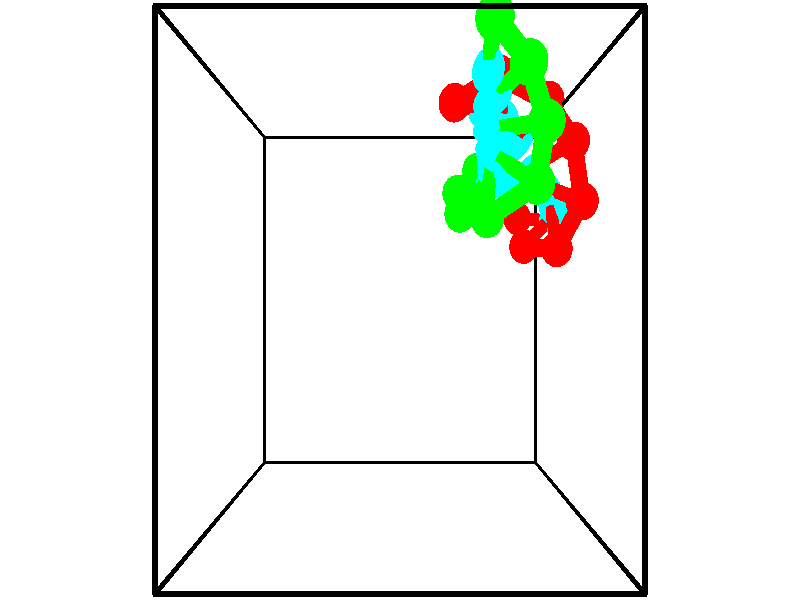 // switches for output
#declare DRAW_BASES = 1; // possible values are 0, 1; only relevant for DNA ribbons
#declare DRAW_BASES_TYPE = 3; // possible values are 1, 2, 3; only relevant for DNA ribbons
#declare DRAW_FOG = 0; // set to 1 to enable fog

#include "colors.inc"

#include "transforms.inc"
background { rgb <1, 1, 1>}

#default {
   normal{
       ripples 0.25
       frequency 0.20
       turbulence 0.2
       lambda 5
   }
	finish {
		phong 0.1
		phong_size 40.
	}
}

// original window dimensions: 1024x640


// camera settings

camera {
	sky <-0, 1, 0>
	up <-0, 1, 0>
	right 1.6 * <1, 0, 0>
	location <2.5, 2.5, 11.1562>
	look_at <2.5, 2.5, 2.5>
	direction <0, 0, -8.6562>
	angle 67.0682
}


# declare cpy_camera_pos = <2.5, 2.5, 11.1562>;
# if (DRAW_FOG = 1)
fog {
	fog_type 2
	up vnormalize(cpy_camera_pos)
	color rgbt<1,1,1,0.3>
	distance 1e-5
	fog_alt 3e-3
	fog_offset 4
}
# end


// LIGHTS

# declare lum = 6;
global_settings {
	ambient_light rgb lum * <0.05, 0.05, 0.05>
	max_trace_level 15
}# declare cpy_direct_light_amount = 0.25;
light_source
{	1000 * <-1, -1, 1>,
	rgb lum * cpy_direct_light_amount
	parallel
}

light_source
{	1000 * <1, 1, -1>,
	rgb lum * cpy_direct_light_amount
	parallel
}

// strand 0

// nucleotide -1

// particle -1
sphere {
	<4.671185, 3.753771, -0.014561> 0.250000
	pigment { color rgbt <1,0,0,0> }
	no_shadow
}
cylinder {
	<5.044209, 3.716375, 0.124920>,  <5.268023, 3.693938, 0.208609>, 0.100000
	pigment { color rgbt <1,0,0,0> }
	no_shadow
}
cylinder {
	<5.044209, 3.716375, 0.124920>,  <4.671185, 3.753771, -0.014561>, 0.100000
	pigment { color rgbt <1,0,0,0> }
	no_shadow
}

// particle -1
sphere {
	<5.044209, 3.716375, 0.124920> 0.100000
	pigment { color rgbt <1,0,0,0> }
	no_shadow
}
sphere {
	0, 1
	scale<0.080000,0.200000,0.300000>
	matrix <-0.320097, 0.232544, 0.918401,
		-0.166949, -0.968082, 0.186936,
		0.932559, -0.093489, 0.348704,
		5.323976, 3.688329, 0.229531>
	pigment { color rgbt <0,1,1,0> }
	no_shadow
}
cylinder {
	<4.673717, 3.279415, 0.557464>,  <4.671185, 3.753771, -0.014561>, 0.130000
	pigment { color rgbt <1,0,0,0> }
	no_shadow
}

// nucleotide -1

// particle -1
sphere {
	<4.673717, 3.279415, 0.557464> 0.250000
	pigment { color rgbt <1,0,0,0> }
	no_shadow
}
cylinder {
	<4.969419, 3.547308, 0.585629>,  <5.146842, 3.708044, 0.602527>, 0.100000
	pigment { color rgbt <1,0,0,0> }
	no_shadow
}
cylinder {
	<4.969419, 3.547308, 0.585629>,  <4.673717, 3.279415, 0.557464>, 0.100000
	pigment { color rgbt <1,0,0,0> }
	no_shadow
}

// particle -1
sphere {
	<4.969419, 3.547308, 0.585629> 0.100000
	pigment { color rgbt <1,0,0,0> }
	no_shadow
}
sphere {
	0, 1
	scale<0.080000,0.200000,0.300000>
	matrix <-0.333899, 0.273732, 0.901988,
		0.584816, -0.690312, 0.425981,
		0.739258, 0.669731, 0.070412,
		5.191197, 3.748227, 0.606752>
	pigment { color rgbt <0,1,1,0> }
	no_shadow
}
cylinder {
	<5.087948, 3.201345, 1.198716>,  <4.673717, 3.279415, 0.557464>, 0.130000
	pigment { color rgbt <1,0,0,0> }
	no_shadow
}

// nucleotide -1

// particle -1
sphere {
	<5.087948, 3.201345, 1.198716> 0.250000
	pigment { color rgbt <1,0,0,0> }
	no_shadow
}
cylinder {
	<5.064630, 3.568933, 1.042717>,  <5.050639, 3.789485, 0.949118>, 0.100000
	pigment { color rgbt <1,0,0,0> }
	no_shadow
}
cylinder {
	<5.064630, 3.568933, 1.042717>,  <5.087948, 3.201345, 1.198716>, 0.100000
	pigment { color rgbt <1,0,0,0> }
	no_shadow
}

// particle -1
sphere {
	<5.064630, 3.568933, 1.042717> 0.100000
	pigment { color rgbt <1,0,0,0> }
	no_shadow
}
sphere {
	0, 1
	scale<0.080000,0.200000,0.300000>
	matrix <-0.463112, 0.321187, 0.826054,
		0.884380, 0.228768, 0.406862,
		-0.058296, 0.918969, -0.389997,
		5.047141, 3.844623, 0.925718>
	pigment { color rgbt <0,1,1,0> }
	no_shadow
}
cylinder {
	<5.383476, 3.800604, 1.603691>,  <5.087948, 3.201345, 1.198716>, 0.130000
	pigment { color rgbt <1,0,0,0> }
	no_shadow
}

// nucleotide -1

// particle -1
sphere {
	<5.383476, 3.800604, 1.603691> 0.250000
	pigment { color rgbt <1,0,0,0> }
	no_shadow
}
cylinder {
	<5.087216, 3.952833, 1.382204>,  <4.909461, 4.044171, 1.249312>, 0.100000
	pigment { color rgbt <1,0,0,0> }
	no_shadow
}
cylinder {
	<5.087216, 3.952833, 1.382204>,  <5.383476, 3.800604, 1.603691>, 0.100000
	pigment { color rgbt <1,0,0,0> }
	no_shadow
}

// particle -1
sphere {
	<5.087216, 3.952833, 1.382204> 0.100000
	pigment { color rgbt <1,0,0,0> }
	no_shadow
}
sphere {
	0, 1
	scale<0.080000,0.200000,0.300000>
	matrix <-0.390138, 0.427358, 0.815572,
		0.547020, 0.820078, -0.168047,
		-0.740649, 0.380573, -0.553717,
		4.865022, 4.067005, 1.216089>
	pigment { color rgbt <0,1,1,0> }
	no_shadow
}
cylinder {
	<5.238106, 4.588212, 1.632113>,  <5.383476, 3.800604, 1.603691>, 0.130000
	pigment { color rgbt <1,0,0,0> }
	no_shadow
}

// nucleotide -1

// particle -1
sphere {
	<5.238106, 4.588212, 1.632113> 0.250000
	pigment { color rgbt <1,0,0,0> }
	no_shadow
}
cylinder {
	<4.891870, 4.414514, 1.532364>,  <4.684129, 4.310295, 1.472514>, 0.100000
	pigment { color rgbt <1,0,0,0> }
	no_shadow
}
cylinder {
	<4.891870, 4.414514, 1.532364>,  <5.238106, 4.588212, 1.632113>, 0.100000
	pigment { color rgbt <1,0,0,0> }
	no_shadow
}

// particle -1
sphere {
	<4.891870, 4.414514, 1.532364> 0.100000
	pigment { color rgbt <1,0,0,0> }
	no_shadow
}
sphere {
	0, 1
	scale<0.080000,0.200000,0.300000>
	matrix <-0.445872, 0.441673, 0.778539,
		-0.227935, 0.785083, -0.575925,
		-0.865589, -0.434245, -0.249373,
		4.632194, 4.284240, 1.457552>
	pigment { color rgbt <0,1,1,0> }
	no_shadow
}
cylinder {
	<4.791580, 5.073774, 1.801232>,  <5.238106, 4.588212, 1.632113>, 0.130000
	pigment { color rgbt <1,0,0,0> }
	no_shadow
}

// nucleotide -1

// particle -1
sphere {
	<4.791580, 5.073774, 1.801232> 0.250000
	pigment { color rgbt <1,0,0,0> }
	no_shadow
}
cylinder {
	<4.539283, 4.765141, 1.768185>,  <4.387904, 4.579962, 1.748356>, 0.100000
	pigment { color rgbt <1,0,0,0> }
	no_shadow
}
cylinder {
	<4.539283, 4.765141, 1.768185>,  <4.791580, 5.073774, 1.801232>, 0.100000
	pigment { color rgbt <1,0,0,0> }
	no_shadow
}

// particle -1
sphere {
	<4.539283, 4.765141, 1.768185> 0.100000
	pigment { color rgbt <1,0,0,0> }
	no_shadow
}
sphere {
	0, 1
	scale<0.080000,0.200000,0.300000>
	matrix <-0.541123, 0.361026, 0.759504,
		-0.556191, 0.523759, -0.645235,
		-0.630743, -0.771581, -0.082619,
		4.350060, 4.533667, 1.743399>
	pigment { color rgbt <0,1,1,0> }
	no_shadow
}
cylinder {
	<4.038825, 5.401336, 1.809136>,  <4.791580, 5.073774, 1.801232>, 0.130000
	pigment { color rgbt <1,0,0,0> }
	no_shadow
}

// nucleotide -1

// particle -1
sphere {
	<4.038825, 5.401336, 1.809136> 0.250000
	pigment { color rgbt <1,0,0,0> }
	no_shadow
}
cylinder {
	<4.076259, 5.025336, 1.940371>,  <4.098719, 4.799736, 2.019111>, 0.100000
	pigment { color rgbt <1,0,0,0> }
	no_shadow
}
cylinder {
	<4.076259, 5.025336, 1.940371>,  <4.038825, 5.401336, 1.809136>, 0.100000
	pigment { color rgbt <1,0,0,0> }
	no_shadow
}

// particle -1
sphere {
	<4.076259, 5.025336, 1.940371> 0.100000
	pigment { color rgbt <1,0,0,0> }
	no_shadow
}
sphere {
	0, 1
	scale<0.080000,0.200000,0.300000>
	matrix <-0.547962, 0.226502, 0.805254,
		-0.831252, -0.255139, -0.493887,
		0.093585, -0.940000, 0.328087,
		4.104334, 4.743336, 2.038797>
	pigment { color rgbt <0,1,1,0> }
	no_shadow
}
cylinder {
	<3.354782, 5.073800, 1.702946>,  <4.038825, 5.401336, 1.809136>, 0.130000
	pigment { color rgbt <1,0,0,0> }
	no_shadow
}

// nucleotide -1

// particle -1
sphere {
	<3.354782, 5.073800, 1.702946> 0.250000
	pigment { color rgbt <1,0,0,0> }
	no_shadow
}
cylinder {
	<3.565919, 4.929878, 2.010693>,  <3.692601, 4.843525, 2.195340>, 0.100000
	pigment { color rgbt <1,0,0,0> }
	no_shadow
}
cylinder {
	<3.565919, 4.929878, 2.010693>,  <3.354782, 5.073800, 1.702946>, 0.100000
	pigment { color rgbt <1,0,0,0> }
	no_shadow
}

// particle -1
sphere {
	<3.565919, 4.929878, 2.010693> 0.100000
	pigment { color rgbt <1,0,0,0> }
	no_shadow
}
sphere {
	0, 1
	scale<0.080000,0.200000,0.300000>
	matrix <-0.733670, 0.263222, 0.626452,
		-0.427914, -0.895129, -0.125037,
		0.527843, -0.359804, 0.769366,
		3.724272, 4.821937, 2.241502>
	pigment { color rgbt <0,1,1,0> }
	no_shadow
}
// strand 1

// nucleotide -1

// particle -1
sphere {
	<3.718444, 5.523445, 3.412428> 0.250000
	pigment { color rgbt <0,1,0,0> }
	no_shadow
}
cylinder {
	<3.649094, 5.156869, 3.556693>,  <3.607484, 4.936923, 3.643252>, 0.100000
	pigment { color rgbt <0,1,0,0> }
	no_shadow
}
cylinder {
	<3.649094, 5.156869, 3.556693>,  <3.718444, 5.523445, 3.412428>, 0.100000
	pigment { color rgbt <0,1,0,0> }
	no_shadow
}

// particle -1
sphere {
	<3.649094, 5.156869, 3.556693> 0.100000
	pigment { color rgbt <0,1,0,0> }
	no_shadow
}
sphere {
	0, 1
	scale<0.080000,0.200000,0.300000>
	matrix <0.202727, -0.391575, -0.897536,
		0.963765, -0.082494, 0.253677,
		-0.173375, -0.916441, 0.360662,
		3.597081, 4.881937, 3.664892>
	pigment { color rgbt <0,1,1,0> }
	no_shadow
}
cylinder {
	<4.218275, 5.140724, 3.118566>,  <3.718444, 5.523445, 3.412428>, 0.130000
	pigment { color rgbt <0,1,0,0> }
	no_shadow
}

// nucleotide -1

// particle -1
sphere {
	<4.218275, 5.140724, 3.118566> 0.250000
	pigment { color rgbt <0,1,0,0> }
	no_shadow
}
cylinder {
	<3.927418, 4.881582, 3.209380>,  <3.752903, 4.726097, 3.263869>, 0.100000
	pigment { color rgbt <0,1,0,0> }
	no_shadow
}
cylinder {
	<3.927418, 4.881582, 3.209380>,  <4.218275, 5.140724, 3.118566>, 0.100000
	pigment { color rgbt <0,1,0,0> }
	no_shadow
}

// particle -1
sphere {
	<3.927418, 4.881582, 3.209380> 0.100000
	pigment { color rgbt <0,1,0,0> }
	no_shadow
}
sphere {
	0, 1
	scale<0.080000,0.200000,0.300000>
	matrix <0.072592, -0.401434, -0.913007,
		0.682636, -0.647406, 0.338929,
		-0.727144, -0.647855, 0.227036,
		3.709275, 4.687226, 3.277491>
	pigment { color rgbt <0,1,1,0> }
	no_shadow
}
cylinder {
	<4.495674, 4.524711, 2.939340>,  <4.218275, 5.140724, 3.118566>, 0.130000
	pigment { color rgbt <0,1,0,0> }
	no_shadow
}

// nucleotide -1

// particle -1
sphere {
	<4.495674, 4.524711, 2.939340> 0.250000
	pigment { color rgbt <0,1,0,0> }
	no_shadow
}
cylinder {
	<4.099541, 4.482822, 2.902957>,  <3.861861, 4.457689, 2.881127>, 0.100000
	pigment { color rgbt <0,1,0,0> }
	no_shadow
}
cylinder {
	<4.099541, 4.482822, 2.902957>,  <4.495674, 4.524711, 2.939340>, 0.100000
	pigment { color rgbt <0,1,0,0> }
	no_shadow
}

// particle -1
sphere {
	<4.099541, 4.482822, 2.902957> 0.100000
	pigment { color rgbt <0,1,0,0> }
	no_shadow
}
sphere {
	0, 1
	scale<0.080000,0.200000,0.300000>
	matrix <0.116721, -0.274874, -0.954369,
		0.074942, -0.955760, 0.284441,
		-0.990333, -0.104722, -0.090958,
		3.802441, 4.451406, 2.875669>
	pigment { color rgbt <0,1,1,0> }
	no_shadow
}
cylinder {
	<4.433118, 3.871292, 2.645483>,  <4.495674, 4.524711, 2.939340>, 0.130000
	pigment { color rgbt <0,1,0,0> }
	no_shadow
}

// nucleotide -1

// particle -1
sphere {
	<4.433118, 3.871292, 2.645483> 0.250000
	pigment { color rgbt <0,1,0,0> }
	no_shadow
}
cylinder {
	<4.105125, 4.081203, 2.554061>,  <3.908330, 4.207150, 2.499207>, 0.100000
	pigment { color rgbt <0,1,0,0> }
	no_shadow
}
cylinder {
	<4.105125, 4.081203, 2.554061>,  <4.433118, 3.871292, 2.645483>, 0.100000
	pigment { color rgbt <0,1,0,0> }
	no_shadow
}

// particle -1
sphere {
	<4.105125, 4.081203, 2.554061> 0.100000
	pigment { color rgbt <0,1,0,0> }
	no_shadow
}
sphere {
	0, 1
	scale<0.080000,0.200000,0.300000>
	matrix <0.218168, -0.082618, -0.972408,
		-0.529182, -0.847220, -0.046745,
		-0.819981, 0.524779, -0.228556,
		3.859131, 4.238637, 2.485494>
	pigment { color rgbt <0,1,1,0> }
	no_shadow
}
cylinder {
	<3.794815, 3.516086, 2.198744>,  <4.433118, 3.871292, 2.645483>, 0.130000
	pigment { color rgbt <0,1,0,0> }
	no_shadow
}

// nucleotide -1

// particle -1
sphere {
	<3.794815, 3.516086, 2.198744> 0.250000
	pigment { color rgbt <0,1,0,0> }
	no_shadow
}
cylinder {
	<3.827389, 3.909559, 2.134574>,  <3.846933, 4.145643, 2.096072>, 0.100000
	pigment { color rgbt <0,1,0,0> }
	no_shadow
}
cylinder {
	<3.827389, 3.909559, 2.134574>,  <3.794815, 3.516086, 2.198744>, 0.100000
	pigment { color rgbt <0,1,0,0> }
	no_shadow
}

// particle -1
sphere {
	<3.827389, 3.909559, 2.134574> 0.100000
	pigment { color rgbt <0,1,0,0> }
	no_shadow
}
sphere {
	0, 1
	scale<0.080000,0.200000,0.300000>
	matrix <0.287981, -0.177318, -0.941077,
		-0.954167, 0.030436, -0.297722,
		0.081434, 0.983683, -0.160426,
		3.851819, 4.204664, 2.086446>
	pigment { color rgbt <0,1,1,0> }
	no_shadow
}
cylinder {
	<3.457884, 3.645097, 1.537852>,  <3.794815, 3.516086, 2.198744>, 0.130000
	pigment { color rgbt <0,1,0,0> }
	no_shadow
}

// nucleotide -1

// particle -1
sphere {
	<3.457884, 3.645097, 1.537852> 0.250000
	pigment { color rgbt <0,1,0,0> }
	no_shadow
}
cylinder {
	<3.735085, 3.926805, 1.599498>,  <3.901405, 4.095831, 1.636485>, 0.100000
	pigment { color rgbt <0,1,0,0> }
	no_shadow
}
cylinder {
	<3.735085, 3.926805, 1.599498>,  <3.457884, 3.645097, 1.537852>, 0.100000
	pigment { color rgbt <0,1,0,0> }
	no_shadow
}

// particle -1
sphere {
	<3.735085, 3.926805, 1.599498> 0.100000
	pigment { color rgbt <0,1,0,0> }
	no_shadow
}
sphere {
	0, 1
	scale<0.080000,0.200000,0.300000>
	matrix <0.434357, -0.237258, -0.868932,
		-0.575399, 0.669111, -0.470325,
		0.693000, 0.704272, 0.154115,
		3.942985, 4.138087, 1.645732>
	pigment { color rgbt <0,1,1,0> }
	no_shadow
}
cylinder {
	<3.468231, 4.012199, 0.930360>,  <3.457884, 3.645097, 1.537852>, 0.130000
	pigment { color rgbt <0,1,0,0> }
	no_shadow
}

// nucleotide -1

// particle -1
sphere {
	<3.468231, 4.012199, 0.930360> 0.250000
	pigment { color rgbt <0,1,0,0> }
	no_shadow
}
cylinder {
	<3.822277, 4.050020, 1.112627>,  <4.034705, 4.072713, 1.221986>, 0.100000
	pigment { color rgbt <0,1,0,0> }
	no_shadow
}
cylinder {
	<3.822277, 4.050020, 1.112627>,  <3.468231, 4.012199, 0.930360>, 0.100000
	pigment { color rgbt <0,1,0,0> }
	no_shadow
}

// particle -1
sphere {
	<3.822277, 4.050020, 1.112627> 0.100000
	pigment { color rgbt <0,1,0,0> }
	no_shadow
}
sphere {
	0, 1
	scale<0.080000,0.200000,0.300000>
	matrix <0.461764, -0.300140, -0.834680,
		0.057841, 0.949197, -0.309320,
		0.885115, 0.094554, 0.455666,
		4.087811, 4.078386, 1.249326>
	pigment { color rgbt <0,1,1,0> }
	no_shadow
}
cylinder {
	<3.853119, 4.413849, 0.486082>,  <3.468231, 4.012199, 0.930360>, 0.130000
	pigment { color rgbt <0,1,0,0> }
	no_shadow
}

// nucleotide -1

// particle -1
sphere {
	<3.853119, 4.413849, 0.486082> 0.250000
	pigment { color rgbt <0,1,0,0> }
	no_shadow
}
cylinder {
	<4.138741, 4.231786, 0.698858>,  <4.310113, 4.122548, 0.826524>, 0.100000
	pigment { color rgbt <0,1,0,0> }
	no_shadow
}
cylinder {
	<4.138741, 4.231786, 0.698858>,  <3.853119, 4.413849, 0.486082>, 0.100000
	pigment { color rgbt <0,1,0,0> }
	no_shadow
}

// particle -1
sphere {
	<4.138741, 4.231786, 0.698858> 0.100000
	pigment { color rgbt <0,1,0,0> }
	no_shadow
}
sphere {
	0, 1
	scale<0.080000,0.200000,0.300000>
	matrix <0.502508, -0.195824, -0.842103,
		0.487457, 0.868611, 0.088892,
		0.714053, -0.455158, 0.531940,
		4.352956, 4.095238, 0.858440>
	pigment { color rgbt <0,1,1,0> }
	no_shadow
}
// box output
cylinder {
	<0.000000, 0.000000, 0.000000>,  <5.000000, 0.000000, 0.000000>, 0.025000
	pigment { color rgbt <0,0,0,0> }
	no_shadow
}
cylinder {
	<0.000000, 0.000000, 0.000000>,  <0.000000, 5.000000, 0.000000>, 0.025000
	pigment { color rgbt <0,0,0,0> }
	no_shadow
}
cylinder {
	<0.000000, 0.000000, 0.000000>,  <0.000000, 0.000000, 5.000000>, 0.025000
	pigment { color rgbt <0,0,0,0> }
	no_shadow
}
cylinder {
	<5.000000, 5.000000, 5.000000>,  <0.000000, 5.000000, 5.000000>, 0.025000
	pigment { color rgbt <0,0,0,0> }
	no_shadow
}
cylinder {
	<5.000000, 5.000000, 5.000000>,  <5.000000, 0.000000, 5.000000>, 0.025000
	pigment { color rgbt <0,0,0,0> }
	no_shadow
}
cylinder {
	<5.000000, 5.000000, 5.000000>,  <5.000000, 5.000000, 0.000000>, 0.025000
	pigment { color rgbt <0,0,0,0> }
	no_shadow
}
cylinder {
	<0.000000, 0.000000, 5.000000>,  <0.000000, 5.000000, 5.000000>, 0.025000
	pigment { color rgbt <0,0,0,0> }
	no_shadow
}
cylinder {
	<0.000000, 0.000000, 5.000000>,  <5.000000, 0.000000, 5.000000>, 0.025000
	pigment { color rgbt <0,0,0,0> }
	no_shadow
}
cylinder {
	<5.000000, 5.000000, 0.000000>,  <0.000000, 5.000000, 0.000000>, 0.025000
	pigment { color rgbt <0,0,0,0> }
	no_shadow
}
cylinder {
	<5.000000, 5.000000, 0.000000>,  <5.000000, 0.000000, 0.000000>, 0.025000
	pigment { color rgbt <0,0,0,0> }
	no_shadow
}
cylinder {
	<5.000000, 0.000000, 5.000000>,  <5.000000, 0.000000, 0.000000>, 0.025000
	pigment { color rgbt <0,0,0,0> }
	no_shadow
}
cylinder {
	<0.000000, 5.000000, 0.000000>,  <0.000000, 5.000000, 5.000000>, 0.025000
	pigment { color rgbt <0,0,0,0> }
	no_shadow
}
// end of box output

